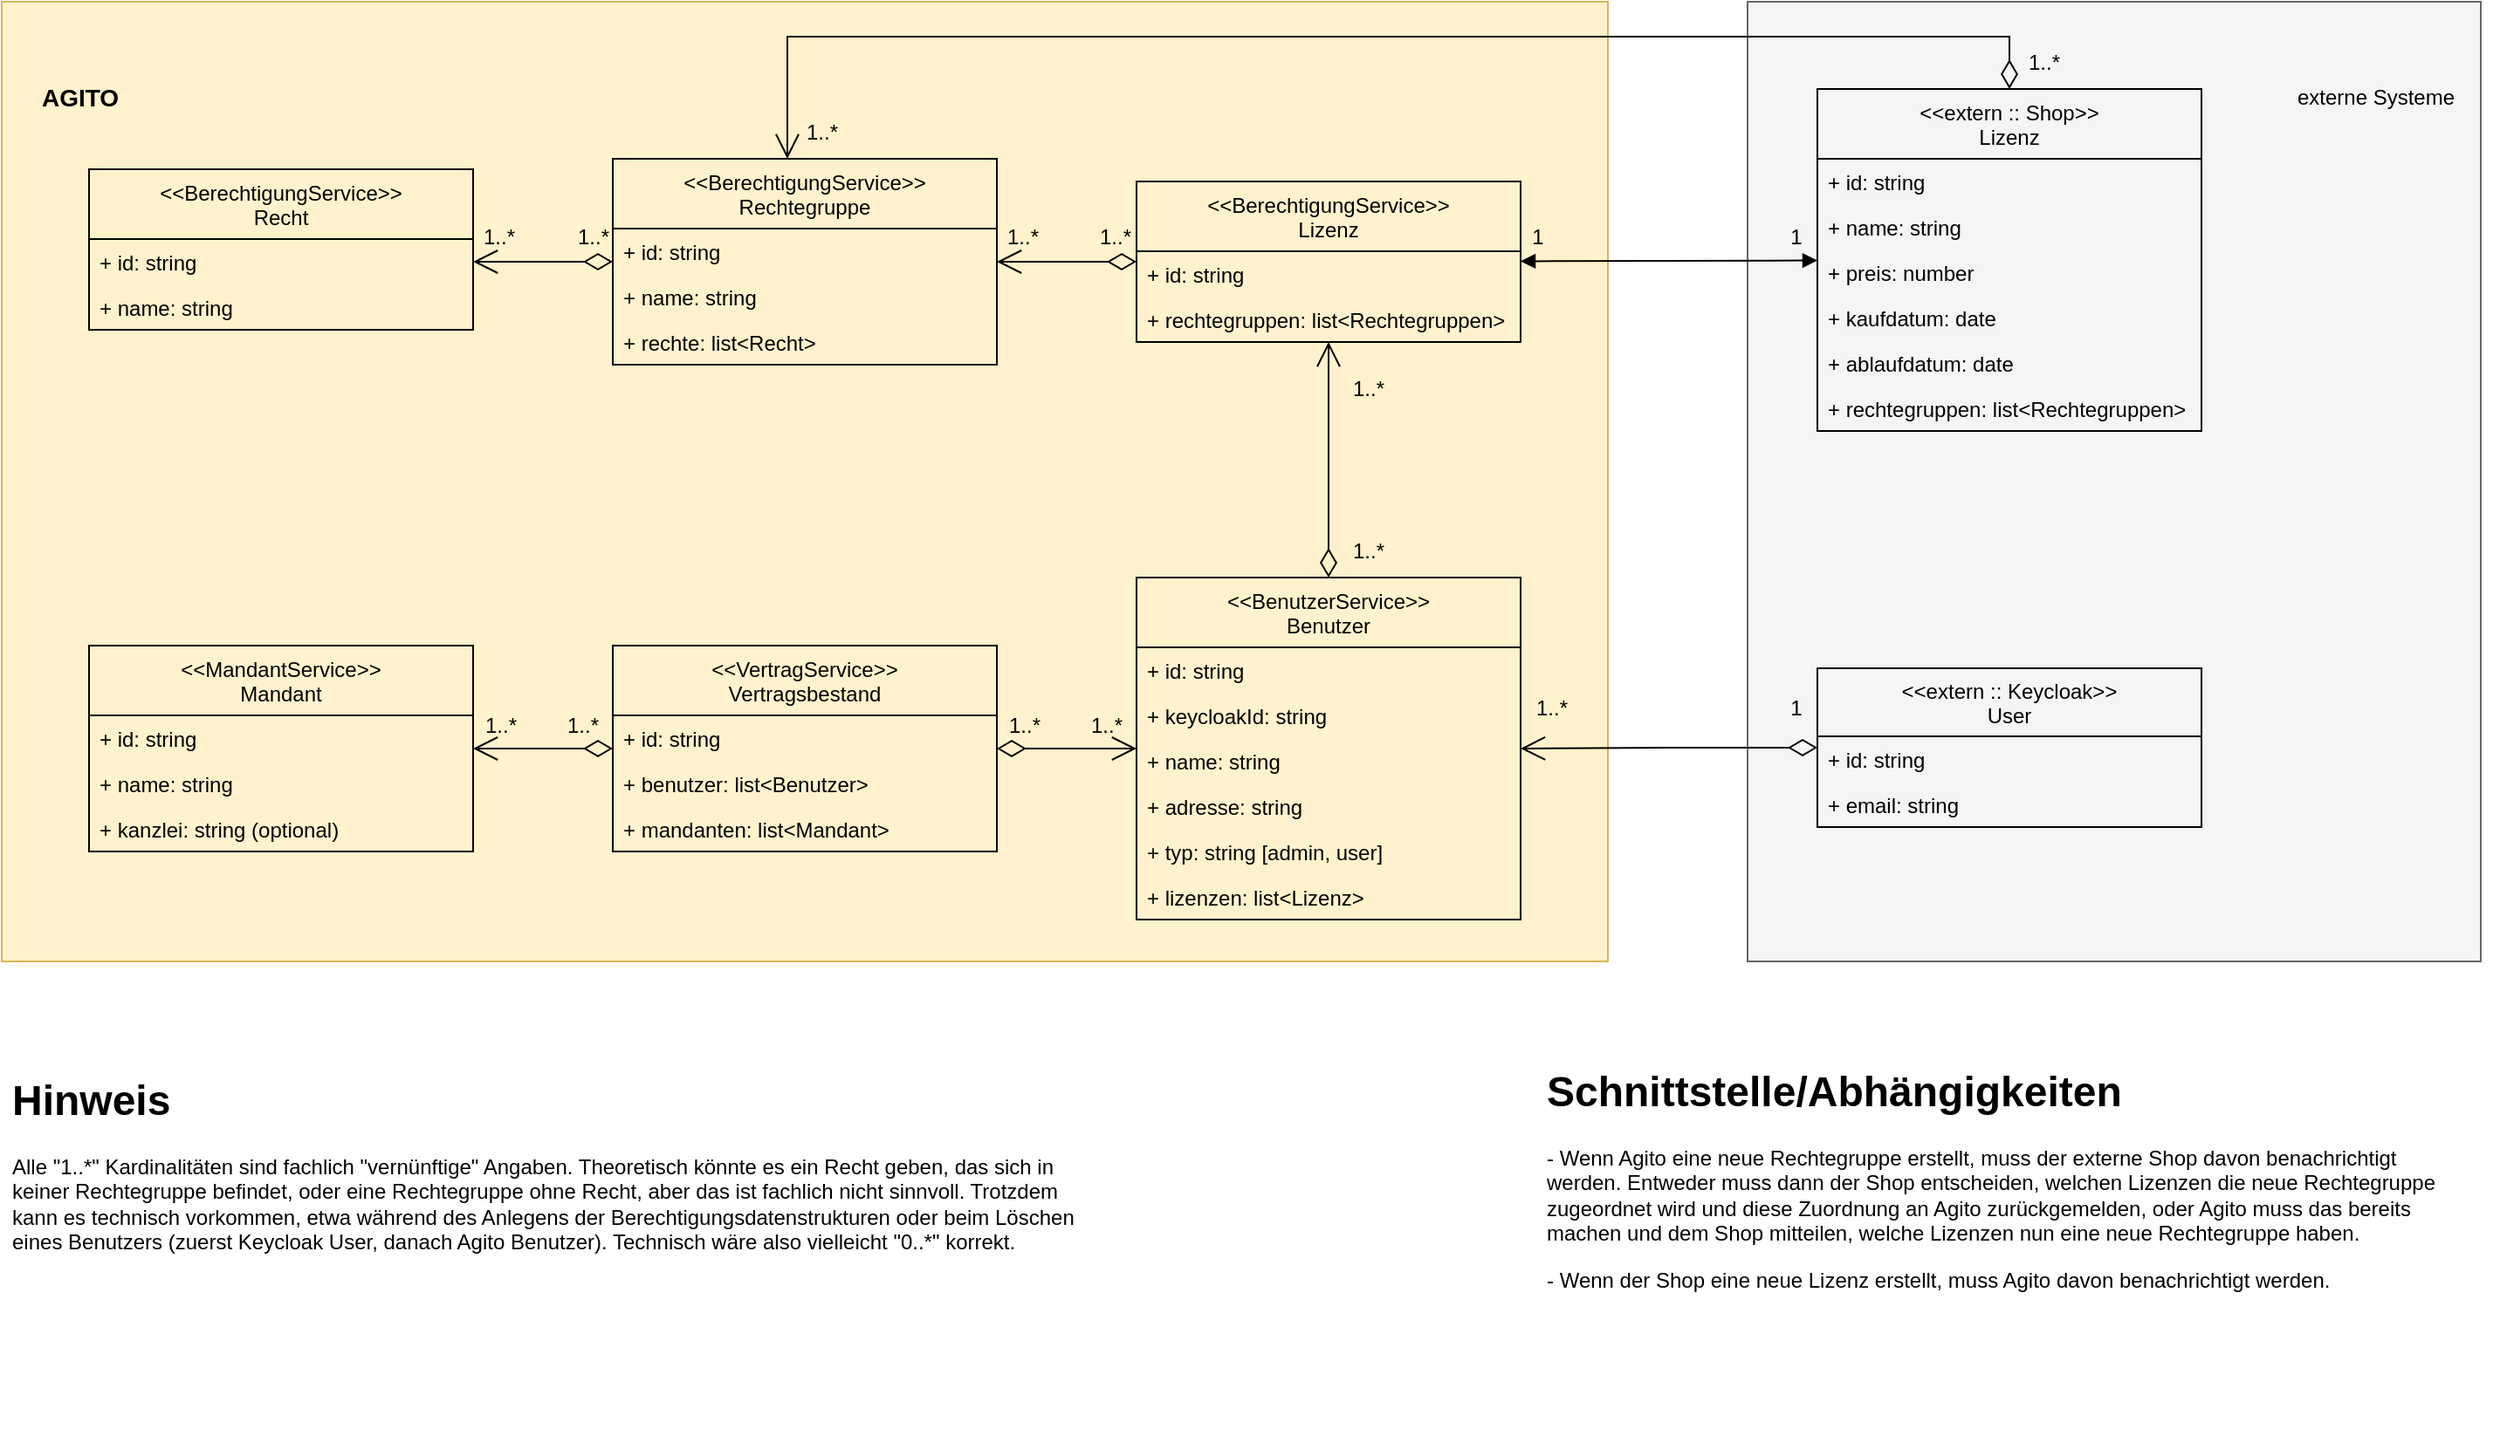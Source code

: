 <mxfile version="15.8.3" type="github" pages="2">
  <diagram name="Version1" id="9f46799a-70d6-7492-0946-bef42562c5a5">
    <mxGraphModel dx="2062" dy="1973" grid="1" gridSize="10" guides="1" tooltips="1" connect="1" arrows="1" fold="1" page="1" pageScale="1" pageWidth="1100" pageHeight="850" background="none" math="0" shadow="0">
      <root>
        <mxCell id="0" />
        <mxCell id="1" parent="0" />
        <mxCell id="pXIoSA1tZu2II37M2JYH-78" value="" style="rounded=0;whiteSpace=wrap;html=1;fillColor=#fff2cc;strokeColor=#d6b656;" vertex="1" parent="1">
          <mxGeometry x="40" y="-790" width="920" height="550" as="geometry" />
        </mxCell>
        <mxCell id="pXIoSA1tZu2II37M2JYH-76" value="" style="rounded=0;whiteSpace=wrap;html=1;fillColor=#f5f5f5;fontColor=#333333;strokeColor=#666666;" vertex="1" parent="1">
          <mxGeometry x="1040" y="-790" width="420" height="550" as="geometry" />
        </mxCell>
        <mxCell id="pXIoSA1tZu2II37M2JYH-1" value="&lt;&lt;extern :: Keycloak&gt;&gt;&#xa;User" style="swimlane;fontStyle=0;childLayout=stackLayout;horizontal=1;startSize=39;fillColor=none;horizontalStack=0;resizeParent=1;resizeParentMax=0;resizeLast=0;collapsible=1;marginBottom=0;" vertex="1" parent="1">
          <mxGeometry x="1080" y="-408" width="220" height="91" as="geometry" />
        </mxCell>
        <mxCell id="pXIoSA1tZu2II37M2JYH-2" value="+ id: string" style="text;strokeColor=none;fillColor=none;align=left;verticalAlign=top;spacingLeft=4;spacingRight=4;overflow=hidden;rotatable=0;points=[[0,0.5],[1,0.5]];portConstraint=eastwest;" vertex="1" parent="pXIoSA1tZu2II37M2JYH-1">
          <mxGeometry y="39" width="220" height="26" as="geometry" />
        </mxCell>
        <mxCell id="pXIoSA1tZu2II37M2JYH-3" value="+ email: string" style="text;strokeColor=none;fillColor=none;align=left;verticalAlign=top;spacingLeft=4;spacingRight=4;overflow=hidden;rotatable=0;points=[[0,0.5],[1,0.5]];portConstraint=eastwest;" vertex="1" parent="pXIoSA1tZu2II37M2JYH-1">
          <mxGeometry y="65" width="220" height="26" as="geometry" />
        </mxCell>
        <mxCell id="pXIoSA1tZu2II37M2JYH-5" value="&lt;&lt;BerechtigungService&gt;&gt;&#xa;Recht" style="swimlane;fontStyle=0;childLayout=stackLayout;horizontal=1;startSize=40;fillColor=none;horizontalStack=0;resizeParent=1;resizeParentMax=0;resizeLast=0;collapsible=1;marginBottom=0;" vertex="1" parent="1">
          <mxGeometry x="90" y="-694" width="220" height="92" as="geometry" />
        </mxCell>
        <mxCell id="pXIoSA1tZu2II37M2JYH-6" value="+ id: string" style="text;strokeColor=none;fillColor=none;align=left;verticalAlign=top;spacingLeft=4;spacingRight=4;overflow=hidden;rotatable=0;points=[[0,0.5],[1,0.5]];portConstraint=eastwest;" vertex="1" parent="pXIoSA1tZu2II37M2JYH-5">
          <mxGeometry y="40" width="220" height="26" as="geometry" />
        </mxCell>
        <mxCell id="pXIoSA1tZu2II37M2JYH-7" value="+ name: string" style="text;strokeColor=none;fillColor=none;align=left;verticalAlign=top;spacingLeft=4;spacingRight=4;overflow=hidden;rotatable=0;points=[[0,0.5],[1,0.5]];portConstraint=eastwest;" vertex="1" parent="pXIoSA1tZu2II37M2JYH-5">
          <mxGeometry y="66" width="220" height="26" as="geometry" />
        </mxCell>
        <mxCell id="pXIoSA1tZu2II37M2JYH-9" value="&lt;&lt;BerechtigungService&gt;&gt;&#xa;Rechtegruppe" style="swimlane;fontStyle=0;childLayout=stackLayout;horizontal=1;startSize=40;fillColor=none;horizontalStack=0;resizeParent=1;resizeParentMax=0;resizeLast=0;collapsible=1;marginBottom=0;" vertex="1" parent="1">
          <mxGeometry x="390" y="-700" width="220" height="118" as="geometry" />
        </mxCell>
        <mxCell id="pXIoSA1tZu2II37M2JYH-10" value="+ id: string" style="text;strokeColor=none;fillColor=none;align=left;verticalAlign=top;spacingLeft=4;spacingRight=4;overflow=hidden;rotatable=0;points=[[0,0.5],[1,0.5]];portConstraint=eastwest;" vertex="1" parent="pXIoSA1tZu2II37M2JYH-9">
          <mxGeometry y="40" width="220" height="26" as="geometry" />
        </mxCell>
        <mxCell id="pXIoSA1tZu2II37M2JYH-11" value="+ name: string" style="text;strokeColor=none;fillColor=none;align=left;verticalAlign=top;spacingLeft=4;spacingRight=4;overflow=hidden;rotatable=0;points=[[0,0.5],[1,0.5]];portConstraint=eastwest;" vertex="1" parent="pXIoSA1tZu2II37M2JYH-9">
          <mxGeometry y="66" width="220" height="26" as="geometry" />
        </mxCell>
        <mxCell id="pXIoSA1tZu2II37M2JYH-12" value="+ rechte: list&lt;Recht&gt;" style="text;strokeColor=none;fillColor=none;align=left;verticalAlign=top;spacingLeft=4;spacingRight=4;overflow=hidden;rotatable=0;points=[[0,0.5],[1,0.5]];portConstraint=eastwest;" vertex="1" parent="pXIoSA1tZu2II37M2JYH-9">
          <mxGeometry y="92" width="220" height="26" as="geometry" />
        </mxCell>
        <mxCell id="pXIoSA1tZu2II37M2JYH-16" value="&lt;&lt;BerechtigungService&gt;&gt;&#xa;Lizenz" style="swimlane;fontStyle=0;childLayout=stackLayout;horizontal=1;startSize=40;fillColor=none;horizontalStack=0;resizeParent=1;resizeParentMax=0;resizeLast=0;collapsible=1;marginBottom=0;" vertex="1" parent="1">
          <mxGeometry x="690" y="-687" width="220" height="92" as="geometry" />
        </mxCell>
        <mxCell id="pXIoSA1tZu2II37M2JYH-17" value="+ id: string" style="text;strokeColor=none;fillColor=none;align=left;verticalAlign=top;spacingLeft=4;spacingRight=4;overflow=hidden;rotatable=0;points=[[0,0.5],[1,0.5]];portConstraint=eastwest;" vertex="1" parent="pXIoSA1tZu2II37M2JYH-16">
          <mxGeometry y="40" width="220" height="26" as="geometry" />
        </mxCell>
        <mxCell id="pXIoSA1tZu2II37M2JYH-19" value="+ rechtegruppen: list&lt;Rechtegruppen&gt;" style="text;strokeColor=none;fillColor=none;align=left;verticalAlign=top;spacingLeft=4;spacingRight=4;overflow=hidden;rotatable=0;points=[[0,0.5],[1,0.5]];portConstraint=eastwest;" vertex="1" parent="pXIoSA1tZu2II37M2JYH-16">
          <mxGeometry y="66" width="220" height="26" as="geometry" />
        </mxCell>
        <mxCell id="pXIoSA1tZu2II37M2JYH-20" value="" style="group" vertex="1" connectable="0" parent="1">
          <mxGeometry x="295" y="-670" width="114" height="30" as="geometry" />
        </mxCell>
        <mxCell id="pXIoSA1tZu2II37M2JYH-13" value="" style="endArrow=open;html=1;endSize=12;startArrow=diamondThin;startSize=14;startFill=0;edgeStyle=orthogonalEdgeStyle;align=left;verticalAlign=bottom;rounded=0;entryX=1;entryY=0.5;entryDx=0;entryDy=0;" edge="1" parent="pXIoSA1tZu2II37M2JYH-20" source="pXIoSA1tZu2II37M2JYH-9" target="pXIoSA1tZu2II37M2JYH-6">
          <mxGeometry x="-0.5" y="-9" relative="1" as="geometry">
            <mxPoint x="-84" y="150" as="sourcePoint" />
            <mxPoint x="-64" y="100" as="targetPoint" />
            <mxPoint as="offset" />
          </mxGeometry>
        </mxCell>
        <mxCell id="pXIoSA1tZu2II37M2JYH-14" value="1..*" style="text;html=1;strokeColor=none;fillColor=none;align=center;verticalAlign=middle;whiteSpace=wrap;rounded=0;" vertex="1" parent="pXIoSA1tZu2II37M2JYH-20">
          <mxGeometry width="60" height="30" as="geometry" />
        </mxCell>
        <mxCell id="pXIoSA1tZu2II37M2JYH-15" value="1..*" style="text;html=1;strokeColor=none;fillColor=none;align=center;verticalAlign=middle;whiteSpace=wrap;rounded=0;" vertex="1" parent="pXIoSA1tZu2II37M2JYH-20">
          <mxGeometry x="54" width="60" height="30" as="geometry" />
        </mxCell>
        <mxCell id="pXIoSA1tZu2II37M2JYH-22" value="" style="endArrow=open;html=1;endSize=12;startArrow=diamondThin;startSize=14;startFill=0;edgeStyle=orthogonalEdgeStyle;align=left;verticalAlign=bottom;rounded=0;" edge="1" parent="1" source="pXIoSA1tZu2II37M2JYH-16" target="pXIoSA1tZu2II37M2JYH-9">
          <mxGeometry x="594" y="-670" as="geometry">
            <mxPoint x="510" y="-520" as="sourcePoint" />
            <mxPoint x="530" y="-570" as="targetPoint" />
            <mxPoint as="offset" />
          </mxGeometry>
        </mxCell>
        <mxCell id="pXIoSA1tZu2II37M2JYH-23" value="1..*" style="text;html=1;strokeColor=none;fillColor=none;align=center;verticalAlign=middle;whiteSpace=wrap;rounded=0;" vertex="1" parent="1">
          <mxGeometry x="595" y="-670" width="60" height="30" as="geometry" />
        </mxCell>
        <mxCell id="pXIoSA1tZu2II37M2JYH-24" value="1..*" style="text;html=1;strokeColor=none;fillColor=none;align=center;verticalAlign=middle;whiteSpace=wrap;rounded=0;" vertex="1" parent="1">
          <mxGeometry x="648" y="-670" width="60" height="30" as="geometry" />
        </mxCell>
        <mxCell id="pXIoSA1tZu2II37M2JYH-25" value="&lt;&lt;BenutzerService&gt;&gt;&#xa;Benutzer" style="swimlane;fontStyle=0;childLayout=stackLayout;horizontal=1;startSize=40;fillColor=none;horizontalStack=0;resizeParent=1;resizeParentMax=0;resizeLast=0;collapsible=1;marginBottom=0;" vertex="1" parent="1">
          <mxGeometry x="690" y="-460" width="220" height="196" as="geometry" />
        </mxCell>
        <mxCell id="pXIoSA1tZu2II37M2JYH-38" value="+ id: string" style="text;strokeColor=none;fillColor=none;align=left;verticalAlign=top;spacingLeft=4;spacingRight=4;overflow=hidden;rotatable=0;points=[[0,0.5],[1,0.5]];portConstraint=eastwest;" vertex="1" parent="pXIoSA1tZu2II37M2JYH-25">
          <mxGeometry y="40" width="220" height="26" as="geometry" />
        </mxCell>
        <mxCell id="pXIoSA1tZu2II37M2JYH-26" value="+ keycloakId: string" style="text;strokeColor=none;fillColor=none;align=left;verticalAlign=top;spacingLeft=4;spacingRight=4;overflow=hidden;rotatable=0;points=[[0,0.5],[1,0.5]];portConstraint=eastwest;" vertex="1" parent="pXIoSA1tZu2II37M2JYH-25">
          <mxGeometry y="66" width="220" height="26" as="geometry" />
        </mxCell>
        <mxCell id="pXIoSA1tZu2II37M2JYH-27" value="+ name: string" style="text;strokeColor=none;fillColor=none;align=left;verticalAlign=top;spacingLeft=4;spacingRight=4;overflow=hidden;rotatable=0;points=[[0,0.5],[1,0.5]];portConstraint=eastwest;" vertex="1" parent="pXIoSA1tZu2II37M2JYH-25">
          <mxGeometry y="92" width="220" height="26" as="geometry" />
        </mxCell>
        <mxCell id="pXIoSA1tZu2II37M2JYH-46" value="+ adresse: string" style="text;strokeColor=none;fillColor=none;align=left;verticalAlign=top;spacingLeft=4;spacingRight=4;overflow=hidden;rotatable=0;points=[[0,0.5],[1,0.5]];portConstraint=eastwest;" vertex="1" parent="pXIoSA1tZu2II37M2JYH-25">
          <mxGeometry y="118" width="220" height="26" as="geometry" />
        </mxCell>
        <mxCell id="pXIoSA1tZu2II37M2JYH-47" value="+ typ: string [admin, user]" style="text;strokeColor=none;fillColor=none;align=left;verticalAlign=top;spacingLeft=4;spacingRight=4;overflow=hidden;rotatable=0;points=[[0,0.5],[1,0.5]];portConstraint=eastwest;" vertex="1" parent="pXIoSA1tZu2II37M2JYH-25">
          <mxGeometry y="144" width="220" height="26" as="geometry" />
        </mxCell>
        <mxCell id="pXIoSA1tZu2II37M2JYH-48" value="+ lizenzen: list&lt;Lizenz&gt;" style="text;strokeColor=none;fillColor=none;align=left;verticalAlign=top;spacingLeft=4;spacingRight=4;overflow=hidden;rotatable=0;points=[[0,0.5],[1,0.5]];portConstraint=eastwest;" vertex="1" parent="pXIoSA1tZu2II37M2JYH-25">
          <mxGeometry y="170" width="220" height="26" as="geometry" />
        </mxCell>
        <mxCell id="pXIoSA1tZu2II37M2JYH-28" value="&lt;&lt;extern :: Shop&gt;&gt;&#xa;Lizenz" style="swimlane;fontStyle=0;childLayout=stackLayout;horizontal=1;startSize=40;fillColor=none;horizontalStack=0;resizeParent=1;resizeParentMax=0;resizeLast=0;collapsible=1;marginBottom=0;" vertex="1" parent="1">
          <mxGeometry x="1080" y="-740" width="220" height="196" as="geometry" />
        </mxCell>
        <mxCell id="pXIoSA1tZu2II37M2JYH-29" value="+ id: string" style="text;strokeColor=none;fillColor=none;align=left;verticalAlign=top;spacingLeft=4;spacingRight=4;overflow=hidden;rotatable=0;points=[[0,0.5],[1,0.5]];portConstraint=eastwest;" vertex="1" parent="pXIoSA1tZu2II37M2JYH-28">
          <mxGeometry y="40" width="220" height="26" as="geometry" />
        </mxCell>
        <mxCell id="pXIoSA1tZu2II37M2JYH-30" value="+ name: string" style="text;strokeColor=none;fillColor=none;align=left;verticalAlign=top;spacingLeft=4;spacingRight=4;overflow=hidden;rotatable=0;points=[[0,0.5],[1,0.5]];portConstraint=eastwest;" vertex="1" parent="pXIoSA1tZu2II37M2JYH-28">
          <mxGeometry y="66" width="220" height="26" as="geometry" />
        </mxCell>
        <mxCell id="pXIoSA1tZu2II37M2JYH-80" value="+ preis: number" style="text;strokeColor=none;fillColor=none;align=left;verticalAlign=top;spacingLeft=4;spacingRight=4;overflow=hidden;rotatable=0;points=[[0,0.5],[1,0.5]];portConstraint=eastwest;" vertex="1" parent="pXIoSA1tZu2II37M2JYH-28">
          <mxGeometry y="92" width="220" height="26" as="geometry" />
        </mxCell>
        <mxCell id="pXIoSA1tZu2II37M2JYH-81" value="+ kaufdatum: date" style="text;strokeColor=none;fillColor=none;align=left;verticalAlign=top;spacingLeft=4;spacingRight=4;overflow=hidden;rotatable=0;points=[[0,0.5],[1,0.5]];portConstraint=eastwest;" vertex="1" parent="pXIoSA1tZu2II37M2JYH-28">
          <mxGeometry y="118" width="220" height="26" as="geometry" />
        </mxCell>
        <mxCell id="pXIoSA1tZu2II37M2JYH-82" value="+ ablaufdatum: date" style="text;strokeColor=none;fillColor=none;align=left;verticalAlign=top;spacingLeft=4;spacingRight=4;overflow=hidden;rotatable=0;points=[[0,0.5],[1,0.5]];portConstraint=eastwest;" vertex="1" parent="pXIoSA1tZu2II37M2JYH-28">
          <mxGeometry y="144" width="220" height="26" as="geometry" />
        </mxCell>
        <mxCell id="pXIoSA1tZu2II37M2JYH-31" value="+ rechtegruppen: list&lt;Rechtegruppen&gt;" style="text;strokeColor=none;fillColor=none;align=left;verticalAlign=top;spacingLeft=4;spacingRight=4;overflow=hidden;rotatable=0;points=[[0,0.5],[1,0.5]];portConstraint=eastwest;" vertex="1" parent="pXIoSA1tZu2II37M2JYH-28">
          <mxGeometry y="170" width="220" height="26" as="geometry" />
        </mxCell>
        <mxCell id="pXIoSA1tZu2II37M2JYH-32" value="1" style="text;html=1;strokeColor=none;fillColor=none;align=center;verticalAlign=middle;whiteSpace=wrap;rounded=0;" vertex="1" parent="1">
          <mxGeometry x="1038" y="-670" width="60" height="30" as="geometry" />
        </mxCell>
        <mxCell id="pXIoSA1tZu2II37M2JYH-33" value="" style="endArrow=block;startArrow=block;endFill=1;startFill=1;html=1;rounded=0;" edge="1" parent="1" source="pXIoSA1tZu2II37M2JYH-16" target="pXIoSA1tZu2II37M2JYH-28">
          <mxGeometry width="160" relative="1" as="geometry">
            <mxPoint x="980" y="-550" as="sourcePoint" />
            <mxPoint x="1140" y="-550" as="targetPoint" />
          </mxGeometry>
        </mxCell>
        <mxCell id="pXIoSA1tZu2II37M2JYH-34" value="&lt;h1&gt;Schnittstelle/Abhängigkeiten&lt;/h1&gt;&lt;p&gt;- Wenn Agito eine neue Rechtegruppe erstellt, muss der externe Shop davon benachrichtigt werden. Entweder muss dann der Shop entscheiden, welchen Lizenzen die neue Rechtegruppe zugeordnet wird und diese Zuordnung an Agito zurückgemelden, oder Agito muss das bereits machen und dem Shop mitteilen, welche Lizenzen nun eine neue Rechtegruppe haben.&lt;/p&gt;&lt;p&gt;- Wenn der Shop eine neue Lizenz erstellt, muss Agito davon benachrichtigt werden.&lt;/p&gt;" style="text;html=1;strokeColor=none;fillColor=none;spacing=5;spacingTop=-20;whiteSpace=wrap;overflow=hidden;rounded=0;" vertex="1" parent="1">
          <mxGeometry x="920" y="-185" width="540" height="220" as="geometry" />
        </mxCell>
        <mxCell id="pXIoSA1tZu2II37M2JYH-39" value="1" style="text;html=1;strokeColor=none;fillColor=none;align=center;verticalAlign=middle;whiteSpace=wrap;rounded=0;" vertex="1" parent="1">
          <mxGeometry x="1038" y="-400" width="60" height="30" as="geometry" />
        </mxCell>
        <mxCell id="pXIoSA1tZu2II37M2JYH-40" value="" style="endArrow=open;html=1;endSize=12;startArrow=diamondThin;startSize=14;startFill=0;edgeStyle=orthogonalEdgeStyle;align=left;verticalAlign=bottom;rounded=0;" edge="1" parent="1" source="pXIoSA1tZu2II37M2JYH-1" target="pXIoSA1tZu2II37M2JYH-25">
          <mxGeometry x="654" y="-600" as="geometry">
            <mxPoint x="750" y="-571.0" as="sourcePoint" />
            <mxPoint x="670" y="-571.0" as="targetPoint" />
            <mxPoint as="offset" />
          </mxGeometry>
        </mxCell>
        <mxCell id="pXIoSA1tZu2II37M2JYH-41" value="1..*" style="text;html=1;strokeColor=none;fillColor=none;align=center;verticalAlign=middle;whiteSpace=wrap;rounded=0;" vertex="1" parent="1">
          <mxGeometry x="898" y="-400" width="60" height="30" as="geometry" />
        </mxCell>
        <mxCell id="pXIoSA1tZu2II37M2JYH-49" value="" style="endArrow=open;html=1;endSize=12;startArrow=diamondThin;startSize=14;startFill=0;edgeStyle=orthogonalEdgeStyle;align=left;verticalAlign=bottom;rounded=0;" edge="1" parent="1" source="pXIoSA1tZu2II37M2JYH-25" target="pXIoSA1tZu2II37M2JYH-16">
          <mxGeometry x="674" y="-590" as="geometry">
            <mxPoint x="1100" y="-410" as="sourcePoint" />
            <mxPoint x="920" y="-357" as="targetPoint" />
            <mxPoint as="offset" />
          </mxGeometry>
        </mxCell>
        <mxCell id="pXIoSA1tZu2II37M2JYH-50" value="1..*" style="text;html=1;strokeColor=none;fillColor=none;align=center;verticalAlign=middle;whiteSpace=wrap;rounded=0;" vertex="1" parent="1">
          <mxGeometry x="793" y="-490" width="60" height="30" as="geometry" />
        </mxCell>
        <mxCell id="pXIoSA1tZu2II37M2JYH-51" value="1..*" style="text;html=1;strokeColor=none;fillColor=none;align=center;verticalAlign=middle;whiteSpace=wrap;rounded=0;" vertex="1" parent="1">
          <mxGeometry x="793" y="-583" width="60" height="30" as="geometry" />
        </mxCell>
        <mxCell id="pXIoSA1tZu2II37M2JYH-53" value="&lt;h1&gt;Hinweis&lt;/h1&gt;&lt;p&gt;Alle &quot;1..*&quot; Kardinalitäten sind fachlich &quot;vernünftige&quot; Angaben. Theoretisch könnte es ein Recht geben, das sich in keiner Rechtegruppe befindet, oder eine Rechtegruppe ohne Recht, aber das ist fachlich nicht sinnvoll. Trotzdem kann es technisch vorkommen, etwa während des Anlegens der Berechtigungsdatenstrukturen oder beim Löschen eines Benutzers (zuerst Keycloak User, danach Agito Benutzer). Technisch wäre also vielleicht &quot;0..*&quot; korrekt.&lt;/p&gt;" style="text;html=1;strokeColor=none;fillColor=none;spacing=5;spacingTop=-20;whiteSpace=wrap;overflow=hidden;rounded=0;" vertex="1" parent="1">
          <mxGeometry x="41" y="-180" width="622" height="210" as="geometry" />
        </mxCell>
        <mxCell id="pXIoSA1tZu2II37M2JYH-54" value="1" style="text;html=1;strokeColor=none;fillColor=none;align=center;verticalAlign=middle;whiteSpace=wrap;rounded=0;" vertex="1" parent="1">
          <mxGeometry x="890" y="-670" width="60" height="30" as="geometry" />
        </mxCell>
        <mxCell id="pXIoSA1tZu2II37M2JYH-56" value="" style="endArrow=open;html=1;endSize=12;startArrow=diamondThin;startSize=14;startFill=0;edgeStyle=orthogonalEdgeStyle;align=left;verticalAlign=bottom;rounded=0;exitX=0.5;exitY=0;exitDx=0;exitDy=0;" edge="1" parent="1" source="pXIoSA1tZu2II37M2JYH-28" target="pXIoSA1tZu2II37M2JYH-9">
          <mxGeometry x="1434" y="-680" as="geometry">
            <mxPoint x="1530" y="-651.0" as="sourcePoint" />
            <mxPoint x="510" y="-780" as="targetPoint" />
            <mxPoint as="offset" />
            <Array as="points">
              <mxPoint x="1190" y="-770" />
              <mxPoint x="490" y="-770" />
            </Array>
          </mxGeometry>
        </mxCell>
        <mxCell id="pXIoSA1tZu2II37M2JYH-57" value="1..*" style="text;html=1;strokeColor=none;fillColor=none;align=center;verticalAlign=middle;whiteSpace=wrap;rounded=0;" vertex="1" parent="1">
          <mxGeometry x="1180" y="-770" width="60" height="30" as="geometry" />
        </mxCell>
        <mxCell id="pXIoSA1tZu2II37M2JYH-58" value="1..*" style="text;html=1;strokeColor=none;fillColor=none;align=center;verticalAlign=middle;whiteSpace=wrap;rounded=0;" vertex="1" parent="1">
          <mxGeometry x="480" y="-730" width="60" height="30" as="geometry" />
        </mxCell>
        <mxCell id="pXIoSA1tZu2II37M2JYH-59" value="&lt;&lt;MandantService&gt;&gt;&#xa;Mandant" style="swimlane;fontStyle=0;childLayout=stackLayout;horizontal=1;startSize=40;fillColor=none;horizontalStack=0;resizeParent=1;resizeParentMax=0;resizeLast=0;collapsible=1;marginBottom=0;" vertex="1" parent="1">
          <mxGeometry x="90" y="-421" width="220" height="118" as="geometry" />
        </mxCell>
        <mxCell id="pXIoSA1tZu2II37M2JYH-60" value="+ id: string" style="text;strokeColor=none;fillColor=none;align=left;verticalAlign=top;spacingLeft=4;spacingRight=4;overflow=hidden;rotatable=0;points=[[0,0.5],[1,0.5]];portConstraint=eastwest;" vertex="1" parent="pXIoSA1tZu2II37M2JYH-59">
          <mxGeometry y="40" width="220" height="26" as="geometry" />
        </mxCell>
        <mxCell id="pXIoSA1tZu2II37M2JYH-62" value="+ name: string" style="text;strokeColor=none;fillColor=none;align=left;verticalAlign=top;spacingLeft=4;spacingRight=4;overflow=hidden;rotatable=0;points=[[0,0.5],[1,0.5]];portConstraint=eastwest;" vertex="1" parent="pXIoSA1tZu2II37M2JYH-59">
          <mxGeometry y="66" width="220" height="26" as="geometry" />
        </mxCell>
        <mxCell id="pXIoSA1tZu2II37M2JYH-63" value="+ kanzlei: string (optional)" style="text;strokeColor=none;fillColor=none;align=left;verticalAlign=top;spacingLeft=4;spacingRight=4;overflow=hidden;rotatable=0;points=[[0,0.5],[1,0.5]];portConstraint=eastwest;" vertex="1" parent="pXIoSA1tZu2II37M2JYH-59">
          <mxGeometry y="92" width="220" height="26" as="geometry" />
        </mxCell>
        <mxCell id="pXIoSA1tZu2II37M2JYH-66" value="&lt;&lt;VertragService&gt;&gt;&#xa;Vertragsbestand" style="swimlane;fontStyle=0;childLayout=stackLayout;horizontal=1;startSize=40;fillColor=none;horizontalStack=0;resizeParent=1;resizeParentMax=0;resizeLast=0;collapsible=1;marginBottom=0;" vertex="1" parent="1">
          <mxGeometry x="390" y="-421" width="220" height="118" as="geometry" />
        </mxCell>
        <mxCell id="pXIoSA1tZu2II37M2JYH-67" value="+ id: string" style="text;strokeColor=none;fillColor=none;align=left;verticalAlign=top;spacingLeft=4;spacingRight=4;overflow=hidden;rotatable=0;points=[[0,0.5],[1,0.5]];portConstraint=eastwest;" vertex="1" parent="pXIoSA1tZu2II37M2JYH-66">
          <mxGeometry y="40" width="220" height="26" as="geometry" />
        </mxCell>
        <mxCell id="pXIoSA1tZu2II37M2JYH-68" value="+ benutzer: list&lt;Benutzer&gt;" style="text;strokeColor=none;fillColor=none;align=left;verticalAlign=top;spacingLeft=4;spacingRight=4;overflow=hidden;rotatable=0;points=[[0,0.5],[1,0.5]];portConstraint=eastwest;" vertex="1" parent="pXIoSA1tZu2II37M2JYH-66">
          <mxGeometry y="66" width="220" height="26" as="geometry" />
        </mxCell>
        <mxCell id="pXIoSA1tZu2II37M2JYH-69" value="+ mandanten: list&lt;Mandant&gt;" style="text;strokeColor=none;fillColor=none;align=left;verticalAlign=top;spacingLeft=4;spacingRight=4;overflow=hidden;rotatable=0;points=[[0,0.5],[1,0.5]];portConstraint=eastwest;" vertex="1" parent="pXIoSA1tZu2II37M2JYH-66">
          <mxGeometry y="92" width="220" height="26" as="geometry" />
        </mxCell>
        <mxCell id="pXIoSA1tZu2II37M2JYH-70" value="" style="endArrow=open;html=1;endSize=12;startArrow=diamondThin;startSize=14;startFill=0;edgeStyle=orthogonalEdgeStyle;align=left;verticalAlign=bottom;rounded=0;" edge="1" parent="1" source="pXIoSA1tZu2II37M2JYH-66" target="pXIoSA1tZu2II37M2JYH-59">
          <mxGeometry x="684" y="-541" as="geometry">
            <mxPoint x="810" y="-411" as="sourcePoint" />
            <mxPoint x="810" y="-533" as="targetPoint" />
            <mxPoint as="offset" />
          </mxGeometry>
        </mxCell>
        <mxCell id="pXIoSA1tZu2II37M2JYH-71" value="" style="endArrow=open;html=1;endSize=12;startArrow=diamondThin;startSize=14;startFill=0;edgeStyle=orthogonalEdgeStyle;align=left;verticalAlign=bottom;rounded=0;" edge="1" parent="1" source="pXIoSA1tZu2II37M2JYH-66" target="pXIoSA1tZu2II37M2JYH-25">
          <mxGeometry x="694" y="-570" as="geometry">
            <mxPoint x="400" y="-391" as="sourcePoint" />
            <mxPoint x="320" y="-391" as="targetPoint" />
            <mxPoint as="offset" />
          </mxGeometry>
        </mxCell>
        <mxCell id="pXIoSA1tZu2II37M2JYH-72" value="1..*" style="text;html=1;strokeColor=none;fillColor=none;align=center;verticalAlign=middle;whiteSpace=wrap;rounded=0;" vertex="1" parent="1">
          <mxGeometry x="643" y="-390" width="60" height="30" as="geometry" />
        </mxCell>
        <mxCell id="pXIoSA1tZu2II37M2JYH-73" value="1..*" style="text;html=1;strokeColor=none;fillColor=none;align=center;verticalAlign=middle;whiteSpace=wrap;rounded=0;" vertex="1" parent="1">
          <mxGeometry x="596" y="-390" width="60" height="30" as="geometry" />
        </mxCell>
        <mxCell id="pXIoSA1tZu2II37M2JYH-74" value="1..*" style="text;html=1;strokeColor=none;fillColor=none;align=center;verticalAlign=middle;whiteSpace=wrap;rounded=0;" vertex="1" parent="1">
          <mxGeometry x="343" y="-390" width="60" height="30" as="geometry" />
        </mxCell>
        <mxCell id="pXIoSA1tZu2II37M2JYH-75" value="1..*" style="text;html=1;strokeColor=none;fillColor=none;align=center;verticalAlign=middle;whiteSpace=wrap;rounded=0;" vertex="1" parent="1">
          <mxGeometry x="296" y="-390" width="60" height="30" as="geometry" />
        </mxCell>
        <mxCell id="pXIoSA1tZu2II37M2JYH-77" value="externe Systeme" style="text;html=1;strokeColor=none;fillColor=none;align=center;verticalAlign=middle;whiteSpace=wrap;rounded=0;" vertex="1" parent="1">
          <mxGeometry x="1330" y="-750" width="140" height="30" as="geometry" />
        </mxCell>
        <mxCell id="pXIoSA1tZu2II37M2JYH-79" value="AGITO" style="text;html=1;strokeColor=none;fillColor=none;align=center;verticalAlign=middle;whiteSpace=wrap;rounded=0;fontStyle=1;fontSize=14;" vertex="1" parent="1">
          <mxGeometry x="40" y="-750" width="90" height="30" as="geometry" />
        </mxCell>
      </root>
    </mxGraphModel>
  </diagram>
  <diagram id="s5ucbCM0WumDzWg8mG-r" name="Version2">
    <mxGraphModel dx="2426" dy="2148" grid="1" gridSize="10" guides="1" tooltips="1" connect="1" arrows="1" fold="1" page="1" pageScale="1" pageWidth="1169" pageHeight="827" math="0" shadow="0">
      <root>
        <mxCell id="DvnFE4z8PEOjaEQSsWaG-0" />
        <mxCell id="DvnFE4z8PEOjaEQSsWaG-1" parent="DvnFE4z8PEOjaEQSsWaG-0" />
        <mxCell id="DvnFE4z8PEOjaEQSsWaG-2" value="" style="rounded=0;whiteSpace=wrap;html=1;fillColor=#fff2cc;strokeColor=#d6b656;" vertex="1" parent="DvnFE4z8PEOjaEQSsWaG-1">
          <mxGeometry x="40" y="-800" width="920" height="660" as="geometry" />
        </mxCell>
        <mxCell id="DvnFE4z8PEOjaEQSsWaG-3" value="" style="rounded=0;whiteSpace=wrap;html=1;fillColor=#f5f5f5;fontColor=#333333;strokeColor=#666666;" vertex="1" parent="DvnFE4z8PEOjaEQSsWaG-1">
          <mxGeometry x="1040" y="-800" width="420" height="660" as="geometry" />
        </mxCell>
        <mxCell id="DvnFE4z8PEOjaEQSsWaG-4" value="&lt;&lt;extern :: Keycloak&gt;&gt;&#xa;User" style="swimlane;fontStyle=0;childLayout=stackLayout;horizontal=1;startSize=39;fillColor=none;horizontalStack=0;resizeParent=1;resizeParentMax=0;resizeLast=0;collapsible=1;marginBottom=0;" vertex="1" parent="DvnFE4z8PEOjaEQSsWaG-1">
          <mxGeometry x="1080" y="-320" width="220" height="91" as="geometry" />
        </mxCell>
        <mxCell id="DvnFE4z8PEOjaEQSsWaG-5" value="+ id: string" style="text;strokeColor=none;fillColor=none;align=left;verticalAlign=top;spacingLeft=4;spacingRight=4;overflow=hidden;rotatable=0;points=[[0,0.5],[1,0.5]];portConstraint=eastwest;" vertex="1" parent="DvnFE4z8PEOjaEQSsWaG-4">
          <mxGeometry y="39" width="220" height="26" as="geometry" />
        </mxCell>
        <mxCell id="DvnFE4z8PEOjaEQSsWaG-6" value="+ email: string" style="text;strokeColor=none;fillColor=none;align=left;verticalAlign=top;spacingLeft=4;spacingRight=4;overflow=hidden;rotatable=0;points=[[0,0.5],[1,0.5]];portConstraint=eastwest;" vertex="1" parent="DvnFE4z8PEOjaEQSsWaG-4">
          <mxGeometry y="65" width="220" height="26" as="geometry" />
        </mxCell>
        <mxCell id="DvnFE4z8PEOjaEQSsWaG-7" value="&lt;&lt;BerechtigungService&gt;&gt;&#xa;Recht" style="swimlane;fontStyle=0;childLayout=stackLayout;horizontal=1;startSize=40;fillColor=none;horizontalStack=0;resizeParent=1;resizeParentMax=0;resizeLast=0;collapsible=1;marginBottom=0;" vertex="1" parent="DvnFE4z8PEOjaEQSsWaG-1">
          <mxGeometry x="90" y="-704" width="220" height="92" as="geometry" />
        </mxCell>
        <mxCell id="DvnFE4z8PEOjaEQSsWaG-8" value="+ id: string" style="text;strokeColor=none;fillColor=none;align=left;verticalAlign=top;spacingLeft=4;spacingRight=4;overflow=hidden;rotatable=0;points=[[0,0.5],[1,0.5]];portConstraint=eastwest;" vertex="1" parent="DvnFE4z8PEOjaEQSsWaG-7">
          <mxGeometry y="40" width="220" height="26" as="geometry" />
        </mxCell>
        <mxCell id="DvnFE4z8PEOjaEQSsWaG-9" value="+ name: string" style="text;strokeColor=none;fillColor=none;align=left;verticalAlign=top;spacingLeft=4;spacingRight=4;overflow=hidden;rotatable=0;points=[[0,0.5],[1,0.5]];portConstraint=eastwest;" vertex="1" parent="DvnFE4z8PEOjaEQSsWaG-7">
          <mxGeometry y="66" width="220" height="26" as="geometry" />
        </mxCell>
        <mxCell id="DvnFE4z8PEOjaEQSsWaG-10" value="&lt;&lt;BerechtigungService&gt;&gt;&#xa;Rechtegruppe" style="swimlane;fontStyle=0;childLayout=stackLayout;horizontal=1;startSize=40;fillColor=none;horizontalStack=0;resizeParent=1;resizeParentMax=0;resizeLast=0;collapsible=1;marginBottom=0;" vertex="1" parent="DvnFE4z8PEOjaEQSsWaG-1">
          <mxGeometry x="390" y="-710" width="220" height="118" as="geometry" />
        </mxCell>
        <mxCell id="DvnFE4z8PEOjaEQSsWaG-11" value="+ id: string" style="text;strokeColor=none;fillColor=none;align=left;verticalAlign=top;spacingLeft=4;spacingRight=4;overflow=hidden;rotatable=0;points=[[0,0.5],[1,0.5]];portConstraint=eastwest;" vertex="1" parent="DvnFE4z8PEOjaEQSsWaG-10">
          <mxGeometry y="40" width="220" height="26" as="geometry" />
        </mxCell>
        <mxCell id="DvnFE4z8PEOjaEQSsWaG-12" value="+ name: string" style="text;strokeColor=none;fillColor=none;align=left;verticalAlign=top;spacingLeft=4;spacingRight=4;overflow=hidden;rotatable=0;points=[[0,0.5],[1,0.5]];portConstraint=eastwest;" vertex="1" parent="DvnFE4z8PEOjaEQSsWaG-10">
          <mxGeometry y="66" width="220" height="26" as="geometry" />
        </mxCell>
        <mxCell id="DvnFE4z8PEOjaEQSsWaG-13" value="+ rechte: list&lt;Recht&gt;" style="text;strokeColor=none;fillColor=none;align=left;verticalAlign=top;spacingLeft=4;spacingRight=4;overflow=hidden;rotatable=0;points=[[0,0.5],[1,0.5]];portConstraint=eastwest;" vertex="1" parent="DvnFE4z8PEOjaEQSsWaG-10">
          <mxGeometry y="92" width="220" height="26" as="geometry" />
        </mxCell>
        <mxCell id="DvnFE4z8PEOjaEQSsWaG-14" value="&lt;&lt;BerechtigungService&gt;&gt;&#xa;Lizenz" style="swimlane;fontStyle=0;childLayout=stackLayout;horizontal=1;startSize=40;fillColor=none;horizontalStack=0;resizeParent=1;resizeParentMax=0;resizeLast=0;collapsible=1;marginBottom=0;" vertex="1" parent="DvnFE4z8PEOjaEQSsWaG-1">
          <mxGeometry x="690" y="-697" width="220" height="92" as="geometry" />
        </mxCell>
        <mxCell id="DvnFE4z8PEOjaEQSsWaG-15" value="+ id: string" style="text;strokeColor=none;fillColor=none;align=left;verticalAlign=top;spacingLeft=4;spacingRight=4;overflow=hidden;rotatable=0;points=[[0,0.5],[1,0.5]];portConstraint=eastwest;" vertex="1" parent="DvnFE4z8PEOjaEQSsWaG-14">
          <mxGeometry y="40" width="220" height="26" as="geometry" />
        </mxCell>
        <mxCell id="DvnFE4z8PEOjaEQSsWaG-16" value="+ rechtegruppen: list&lt;Rechtegruppen&gt;" style="text;strokeColor=none;fillColor=none;align=left;verticalAlign=top;spacingLeft=4;spacingRight=4;overflow=hidden;rotatable=0;points=[[0,0.5],[1,0.5]];portConstraint=eastwest;" vertex="1" parent="DvnFE4z8PEOjaEQSsWaG-14">
          <mxGeometry y="66" width="220" height="26" as="geometry" />
        </mxCell>
        <mxCell id="DvnFE4z8PEOjaEQSsWaG-17" value="" style="group" vertex="1" connectable="0" parent="DvnFE4z8PEOjaEQSsWaG-1">
          <mxGeometry x="295" y="-680" width="114" height="30" as="geometry" />
        </mxCell>
        <mxCell id="DvnFE4z8PEOjaEQSsWaG-18" value="" style="endArrow=open;html=1;endSize=12;startArrow=diamondThin;startSize=14;startFill=0;edgeStyle=orthogonalEdgeStyle;align=left;verticalAlign=bottom;rounded=0;entryX=1;entryY=0.5;entryDx=0;entryDy=0;" edge="1" parent="DvnFE4z8PEOjaEQSsWaG-17" source="DvnFE4z8PEOjaEQSsWaG-10" target="DvnFE4z8PEOjaEQSsWaG-8">
          <mxGeometry x="-0.5" y="-9" relative="1" as="geometry">
            <mxPoint x="-84" y="150" as="sourcePoint" />
            <mxPoint x="-64" y="100" as="targetPoint" />
            <mxPoint as="offset" />
          </mxGeometry>
        </mxCell>
        <mxCell id="DvnFE4z8PEOjaEQSsWaG-19" value="1..*" style="text;html=1;strokeColor=none;fillColor=none;align=center;verticalAlign=middle;whiteSpace=wrap;rounded=0;" vertex="1" parent="DvnFE4z8PEOjaEQSsWaG-17">
          <mxGeometry width="60" height="30" as="geometry" />
        </mxCell>
        <mxCell id="DvnFE4z8PEOjaEQSsWaG-20" value="1..*" style="text;html=1;strokeColor=none;fillColor=none;align=center;verticalAlign=middle;whiteSpace=wrap;rounded=0;" vertex="1" parent="DvnFE4z8PEOjaEQSsWaG-17">
          <mxGeometry x="54" width="60" height="30" as="geometry" />
        </mxCell>
        <mxCell id="DvnFE4z8PEOjaEQSsWaG-21" value="" style="endArrow=open;html=1;endSize=12;startArrow=diamondThin;startSize=14;startFill=0;edgeStyle=orthogonalEdgeStyle;align=left;verticalAlign=bottom;rounded=0;" edge="1" parent="DvnFE4z8PEOjaEQSsWaG-1" source="DvnFE4z8PEOjaEQSsWaG-14" target="DvnFE4z8PEOjaEQSsWaG-10">
          <mxGeometry x="594" y="-680" as="geometry">
            <mxPoint x="510" y="-530" as="sourcePoint" />
            <mxPoint x="530" y="-580" as="targetPoint" />
            <mxPoint as="offset" />
          </mxGeometry>
        </mxCell>
        <mxCell id="DvnFE4z8PEOjaEQSsWaG-22" value="1..*" style="text;html=1;strokeColor=none;fillColor=none;align=center;verticalAlign=middle;whiteSpace=wrap;rounded=0;" vertex="1" parent="DvnFE4z8PEOjaEQSsWaG-1">
          <mxGeometry x="595" y="-680" width="60" height="30" as="geometry" />
        </mxCell>
        <mxCell id="DvnFE4z8PEOjaEQSsWaG-23" value="1..*" style="text;html=1;strokeColor=none;fillColor=none;align=center;verticalAlign=middle;whiteSpace=wrap;rounded=0;" vertex="1" parent="DvnFE4z8PEOjaEQSsWaG-1">
          <mxGeometry x="648" y="-680" width="60" height="30" as="geometry" />
        </mxCell>
        <mxCell id="DvnFE4z8PEOjaEQSsWaG-24" value="&lt;&lt;BenutzerService&gt;&gt;&#xa;Benutzer" style="swimlane;fontStyle=0;childLayout=stackLayout;horizontal=1;startSize=40;fillColor=none;horizontalStack=0;resizeParent=1;resizeParentMax=0;resizeLast=0;collapsible=1;marginBottom=0;" vertex="1" parent="DvnFE4z8PEOjaEQSsWaG-1">
          <mxGeometry x="690" y="-380" width="220" height="210" as="geometry" />
        </mxCell>
        <mxCell id="DvnFE4z8PEOjaEQSsWaG-25" value="+ id: string" style="text;strokeColor=none;fillColor=none;align=left;verticalAlign=top;spacingLeft=4;spacingRight=4;overflow=hidden;rotatable=0;points=[[0,0.5],[1,0.5]];portConstraint=eastwest;" vertex="1" parent="DvnFE4z8PEOjaEQSsWaG-24">
          <mxGeometry y="40" width="220" height="26" as="geometry" />
        </mxCell>
        <mxCell id="DvnFE4z8PEOjaEQSsWaG-26" value="+ keycloakId: string" style="text;strokeColor=none;fillColor=none;align=left;verticalAlign=top;spacingLeft=4;spacingRight=4;overflow=hidden;rotatable=0;points=[[0,0.5],[1,0.5]];portConstraint=eastwest;" vertex="1" parent="DvnFE4z8PEOjaEQSsWaG-24">
          <mxGeometry y="66" width="220" height="26" as="geometry" />
        </mxCell>
        <mxCell id="DvnFE4z8PEOjaEQSsWaG-27" value="+ name: string" style="text;strokeColor=none;fillColor=none;align=left;verticalAlign=top;spacingLeft=4;spacingRight=4;overflow=hidden;rotatable=0;points=[[0,0.5],[1,0.5]];portConstraint=eastwest;" vertex="1" parent="DvnFE4z8PEOjaEQSsWaG-24">
          <mxGeometry y="92" width="220" height="26" as="geometry" />
        </mxCell>
        <mxCell id="DvnFE4z8PEOjaEQSsWaG-28" value="+ adresse: string" style="text;strokeColor=none;fillColor=none;align=left;verticalAlign=top;spacingLeft=4;spacingRight=4;overflow=hidden;rotatable=0;points=[[0,0.5],[1,0.5]];portConstraint=eastwest;" vertex="1" parent="DvnFE4z8PEOjaEQSsWaG-24">
          <mxGeometry y="118" width="220" height="26" as="geometry" />
        </mxCell>
        <mxCell id="DvnFE4z8PEOjaEQSsWaG-29" value="+ typ: string [admin, user]" style="text;strokeColor=none;fillColor=none;align=left;verticalAlign=top;spacingLeft=4;spacingRight=4;overflow=hidden;rotatable=0;points=[[0,0.5],[1,0.5]];portConstraint=eastwest;" vertex="1" parent="DvnFE4z8PEOjaEQSsWaG-24">
          <mxGeometry y="144" width="220" height="26" as="geometry" />
        </mxCell>
        <mxCell id="DvnFE4z8PEOjaEQSsWaG-30" value="+ vertragsbestandslizenzen:&#xa;          list&lt;Vertragsbestandslizenz&gt;" style="text;strokeColor=none;fillColor=none;align=left;verticalAlign=top;spacingLeft=4;spacingRight=4;overflow=hidden;rotatable=0;points=[[0,0.5],[1,0.5]];portConstraint=eastwest;" vertex="1" parent="DvnFE4z8PEOjaEQSsWaG-24">
          <mxGeometry y="170" width="220" height="40" as="geometry" />
        </mxCell>
        <mxCell id="DvnFE4z8PEOjaEQSsWaG-31" value="&lt;&lt;extern :: Shop&gt;&gt;&#xa;Lizenz" style="swimlane;fontStyle=0;childLayout=stackLayout;horizontal=1;startSize=40;fillColor=none;horizontalStack=0;resizeParent=1;resizeParentMax=0;resizeLast=0;collapsible=1;marginBottom=0;" vertex="1" parent="DvnFE4z8PEOjaEQSsWaG-1">
          <mxGeometry x="1080" y="-750" width="220" height="196" as="geometry" />
        </mxCell>
        <mxCell id="DvnFE4z8PEOjaEQSsWaG-32" value="+ id: string" style="text;strokeColor=none;fillColor=none;align=left;verticalAlign=top;spacingLeft=4;spacingRight=4;overflow=hidden;rotatable=0;points=[[0,0.5],[1,0.5]];portConstraint=eastwest;" vertex="1" parent="DvnFE4z8PEOjaEQSsWaG-31">
          <mxGeometry y="40" width="220" height="26" as="geometry" />
        </mxCell>
        <mxCell id="DvnFE4z8PEOjaEQSsWaG-33" value="+ name: string" style="text;strokeColor=none;fillColor=none;align=left;verticalAlign=top;spacingLeft=4;spacingRight=4;overflow=hidden;rotatable=0;points=[[0,0.5],[1,0.5]];portConstraint=eastwest;" vertex="1" parent="DvnFE4z8PEOjaEQSsWaG-31">
          <mxGeometry y="66" width="220" height="26" as="geometry" />
        </mxCell>
        <mxCell id="DvnFE4z8PEOjaEQSsWaG-34" value="+ preis: number" style="text;strokeColor=none;fillColor=none;align=left;verticalAlign=top;spacingLeft=4;spacingRight=4;overflow=hidden;rotatable=0;points=[[0,0.5],[1,0.5]];portConstraint=eastwest;" vertex="1" parent="DvnFE4z8PEOjaEQSsWaG-31">
          <mxGeometry y="92" width="220" height="26" as="geometry" />
        </mxCell>
        <mxCell id="DvnFE4z8PEOjaEQSsWaG-35" value="+ kaufdatum: date" style="text;strokeColor=none;fillColor=none;align=left;verticalAlign=top;spacingLeft=4;spacingRight=4;overflow=hidden;rotatable=0;points=[[0,0.5],[1,0.5]];portConstraint=eastwest;" vertex="1" parent="DvnFE4z8PEOjaEQSsWaG-31">
          <mxGeometry y="118" width="220" height="26" as="geometry" />
        </mxCell>
        <mxCell id="DvnFE4z8PEOjaEQSsWaG-36" value="+ ablaufdatum: date" style="text;strokeColor=none;fillColor=none;align=left;verticalAlign=top;spacingLeft=4;spacingRight=4;overflow=hidden;rotatable=0;points=[[0,0.5],[1,0.5]];portConstraint=eastwest;" vertex="1" parent="DvnFE4z8PEOjaEQSsWaG-31">
          <mxGeometry y="144" width="220" height="26" as="geometry" />
        </mxCell>
        <mxCell id="DvnFE4z8PEOjaEQSsWaG-37" value="+ rechtegruppen: list&lt;Rechtegruppen&gt;" style="text;strokeColor=none;fillColor=none;align=left;verticalAlign=top;spacingLeft=4;spacingRight=4;overflow=hidden;rotatable=0;points=[[0,0.5],[1,0.5]];portConstraint=eastwest;" vertex="1" parent="DvnFE4z8PEOjaEQSsWaG-31">
          <mxGeometry y="170" width="220" height="26" as="geometry" />
        </mxCell>
        <mxCell id="DvnFE4z8PEOjaEQSsWaG-38" value="1" style="text;html=1;strokeColor=none;fillColor=none;align=center;verticalAlign=middle;whiteSpace=wrap;rounded=0;" vertex="1" parent="DvnFE4z8PEOjaEQSsWaG-1">
          <mxGeometry x="1038" y="-680" width="60" height="30" as="geometry" />
        </mxCell>
        <mxCell id="DvnFE4z8PEOjaEQSsWaG-39" value="" style="endArrow=block;startArrow=block;endFill=1;startFill=1;html=1;rounded=0;" edge="1" parent="DvnFE4z8PEOjaEQSsWaG-1" source="DvnFE4z8PEOjaEQSsWaG-14" target="DvnFE4z8PEOjaEQSsWaG-31">
          <mxGeometry width="160" relative="1" as="geometry">
            <mxPoint x="980" y="-530" as="sourcePoint" />
            <mxPoint x="1140" y="-530" as="targetPoint" />
          </mxGeometry>
        </mxCell>
        <mxCell id="DvnFE4z8PEOjaEQSsWaG-40" value="&lt;h1&gt;Schnittstelle/Abhängigkeiten&lt;/h1&gt;&lt;p&gt;- Wenn Agito eine neue Rechtegruppe erstellt, muss der externe Shop davon benachrichtigt werden. Entweder muss dann der Shop entscheiden, welchen Lizenzen die neue Rechtegruppe zugeordnet wird und diese Zuordnung an Agito zurückgemelden, oder Agito muss das bereits machen und dem Shop mitteilen, welche Lizenzen nun eine neue Rechtegruppe haben.&lt;/p&gt;&lt;p&gt;- Wenn der Shop eine neue Lizenz erstellt, muss Agito davon benachrichtigt werden.&lt;/p&gt;&lt;p&gt;- Wenn ein Benutzer im Shop etwas bestellt, liefert der Shop dem VertragService einen neuen Vertragsbestand mit den gekauften Lizenzen und dem kaufenden Benutzer als einzigem Benutzer. Die Mandanten sind leer, die muss der Admin (= der kaufende Benutzer) in Agito hinzufügen.&lt;/p&gt;&lt;p&gt;- Seite 86 des Klickdummys erwähnt &quot;Produktlizenzen&quot; und &quot;Mitarbeiterlizenzen&quot;. Diese entsprechen hier den Vertragsbestandslizenzen im Vertragsbestand bzw. denen im Benutzer.&lt;/p&gt;" style="text;html=1;strokeColor=none;fillColor=none;spacing=5;spacingTop=-20;whiteSpace=wrap;overflow=hidden;rounded=0;" vertex="1" parent="DvnFE4z8PEOjaEQSsWaG-1">
          <mxGeometry x="920" y="-85" width="540" height="265" as="geometry" />
        </mxCell>
        <mxCell id="DvnFE4z8PEOjaEQSsWaG-41" value="1" style="text;html=1;strokeColor=none;fillColor=none;align=center;verticalAlign=middle;whiteSpace=wrap;rounded=0;" vertex="1" parent="DvnFE4z8PEOjaEQSsWaG-1">
          <mxGeometry x="1038" y="-310" width="60" height="30" as="geometry" />
        </mxCell>
        <mxCell id="DvnFE4z8PEOjaEQSsWaG-42" value="" style="endArrow=open;html=1;endSize=12;startArrow=diamondThin;startSize=14;startFill=0;edgeStyle=orthogonalEdgeStyle;align=left;verticalAlign=bottom;rounded=0;" edge="1" parent="DvnFE4z8PEOjaEQSsWaG-1" source="DvnFE4z8PEOjaEQSsWaG-4" target="DvnFE4z8PEOjaEQSsWaG-24">
          <mxGeometry x="654" y="-580" as="geometry">
            <mxPoint x="750" y="-551.0" as="sourcePoint" />
            <mxPoint x="670" y="-551.0" as="targetPoint" />
            <mxPoint as="offset" />
          </mxGeometry>
        </mxCell>
        <mxCell id="DvnFE4z8PEOjaEQSsWaG-43" value="1..*" style="text;html=1;strokeColor=none;fillColor=none;align=center;verticalAlign=middle;whiteSpace=wrap;rounded=0;" vertex="1" parent="DvnFE4z8PEOjaEQSsWaG-1">
          <mxGeometry x="898" y="-306" width="60" height="30" as="geometry" />
        </mxCell>
        <mxCell id="DvnFE4z8PEOjaEQSsWaG-44" value="" style="endArrow=open;html=1;endSize=12;startArrow=diamondThin;startSize=14;startFill=0;edgeStyle=orthogonalEdgeStyle;align=left;verticalAlign=bottom;rounded=0;" edge="1" parent="DvnFE4z8PEOjaEQSsWaG-1" source="DvnFE4z8PEOjaEQSsWaG-56" target="DvnFE4z8PEOjaEQSsWaG-68">
          <mxGeometry x="674" y="-510" as="geometry">
            <mxPoint x="1100" y="-330" as="sourcePoint" />
            <mxPoint x="500.0" y="-373" as="targetPoint" />
            <mxPoint as="offset" />
            <Array as="points">
              <mxPoint x="500" y="-500" />
            </Array>
          </mxGeometry>
        </mxCell>
        <mxCell id="DvnFE4z8PEOjaEQSsWaG-45" value="1..*" style="text;html=1;strokeColor=none;fillColor=none;align=center;verticalAlign=middle;whiteSpace=wrap;rounded=0;" vertex="1" parent="DvnFE4z8PEOjaEQSsWaG-1">
          <mxGeometry x="787" y="-440" width="60" height="30" as="geometry" />
        </mxCell>
        <mxCell id="DvnFE4z8PEOjaEQSsWaG-46" value="1..*" style="text;html=1;strokeColor=none;fillColor=none;align=center;verticalAlign=middle;whiteSpace=wrap;rounded=0;" vertex="1" parent="DvnFE4z8PEOjaEQSsWaG-1">
          <mxGeometry x="643" y="-530" width="60" height="30" as="geometry" />
        </mxCell>
        <mxCell id="DvnFE4z8PEOjaEQSsWaG-47" value="&lt;h1&gt;Hinweis&lt;/h1&gt;&lt;p&gt;Alle &quot;1..*&quot; Kardinalitäten sind fachlich &quot;vernünftige&quot; Angaben. Theoretisch könnte es ein Recht geben, das sich in keiner Rechtegruppe befindet, oder eine Rechtegruppe ohne Recht, aber das ist fachlich nicht sinnvoll. Trotzdem kann es technisch vorkommen, etwa während des Anlegens der Berechtigungsdatenstrukturen oder beim Löschen eines Benutzers (zuerst Keycloak User, danach Agito Benutzer). Technisch wäre also vielleicht &quot;0..*&quot; korrekt.&lt;/p&gt;" style="text;html=1;strokeColor=none;fillColor=none;spacing=5;spacingTop=-20;whiteSpace=wrap;overflow=hidden;rounded=0;" vertex="1" parent="DvnFE4z8PEOjaEQSsWaG-1">
          <mxGeometry x="41" y="-80" width="622" height="210" as="geometry" />
        </mxCell>
        <mxCell id="DvnFE4z8PEOjaEQSsWaG-48" value="1" style="text;html=1;strokeColor=none;fillColor=none;align=center;verticalAlign=middle;whiteSpace=wrap;rounded=0;" vertex="1" parent="DvnFE4z8PEOjaEQSsWaG-1">
          <mxGeometry x="890" y="-680" width="60" height="30" as="geometry" />
        </mxCell>
        <mxCell id="DvnFE4z8PEOjaEQSsWaG-49" value="" style="endArrow=open;html=1;endSize=12;startArrow=diamondThin;startSize=14;startFill=0;edgeStyle=orthogonalEdgeStyle;align=left;verticalAlign=bottom;rounded=0;exitX=0.5;exitY=0;exitDx=0;exitDy=0;" edge="1" parent="DvnFE4z8PEOjaEQSsWaG-1" source="DvnFE4z8PEOjaEQSsWaG-31" target="DvnFE4z8PEOjaEQSsWaG-10">
          <mxGeometry x="1434" y="-660" as="geometry">
            <mxPoint x="1530" y="-631.0" as="sourcePoint" />
            <mxPoint x="510" y="-760" as="targetPoint" />
            <mxPoint as="offset" />
            <Array as="points">
              <mxPoint x="1190" y="-780" />
              <mxPoint x="490" y="-780" />
            </Array>
          </mxGeometry>
        </mxCell>
        <mxCell id="DvnFE4z8PEOjaEQSsWaG-50" value="1..*" style="text;html=1;strokeColor=none;fillColor=none;align=center;verticalAlign=middle;whiteSpace=wrap;rounded=0;" vertex="1" parent="DvnFE4z8PEOjaEQSsWaG-1">
          <mxGeometry x="1176" y="-784" width="60" height="30" as="geometry" />
        </mxCell>
        <mxCell id="DvnFE4z8PEOjaEQSsWaG-51" value="1..*" style="text;html=1;strokeColor=none;fillColor=none;align=center;verticalAlign=middle;whiteSpace=wrap;rounded=0;" vertex="1" parent="DvnFE4z8PEOjaEQSsWaG-1">
          <mxGeometry x="475" y="-749" width="60" height="30" as="geometry" />
        </mxCell>
        <mxCell id="DvnFE4z8PEOjaEQSsWaG-52" value="&lt;&lt;MandantService&gt;&gt;&#xa;Mandant" style="swimlane;fontStyle=0;childLayout=stackLayout;horizontal=1;startSize=40;fillColor=none;horizontalStack=0;resizeParent=1;resizeParentMax=0;resizeLast=0;collapsible=1;marginBottom=0;" vertex="1" parent="DvnFE4z8PEOjaEQSsWaG-1">
          <mxGeometry x="90" y="-334" width="220" height="118" as="geometry" />
        </mxCell>
        <mxCell id="DvnFE4z8PEOjaEQSsWaG-53" value="+ id: string" style="text;strokeColor=none;fillColor=none;align=left;verticalAlign=top;spacingLeft=4;spacingRight=4;overflow=hidden;rotatable=0;points=[[0,0.5],[1,0.5]];portConstraint=eastwest;" vertex="1" parent="DvnFE4z8PEOjaEQSsWaG-52">
          <mxGeometry y="40" width="220" height="26" as="geometry" />
        </mxCell>
        <mxCell id="DvnFE4z8PEOjaEQSsWaG-54" value="+ name: string" style="text;strokeColor=none;fillColor=none;align=left;verticalAlign=top;spacingLeft=4;spacingRight=4;overflow=hidden;rotatable=0;points=[[0,0.5],[1,0.5]];portConstraint=eastwest;" vertex="1" parent="DvnFE4z8PEOjaEQSsWaG-52">
          <mxGeometry y="66" width="220" height="26" as="geometry" />
        </mxCell>
        <mxCell id="DvnFE4z8PEOjaEQSsWaG-55" value="+ kanzlei: string (optional)" style="text;strokeColor=none;fillColor=none;align=left;verticalAlign=top;spacingLeft=4;spacingRight=4;overflow=hidden;rotatable=0;points=[[0,0.5],[1,0.5]];portConstraint=eastwest;" vertex="1" parent="DvnFE4z8PEOjaEQSsWaG-52">
          <mxGeometry y="92" width="220" height="26" as="geometry" />
        </mxCell>
        <mxCell id="DvnFE4z8PEOjaEQSsWaG-56" value="&lt;&lt;VertragService&gt;&gt;&#xa;Vertragsbestand" style="swimlane;fontStyle=0;childLayout=stackLayout;horizontal=1;startSize=40;fillColor=none;horizontalStack=0;resizeParent=1;resizeParentMax=0;resizeLast=0;collapsible=1;marginBottom=0;" vertex="1" parent="DvnFE4z8PEOjaEQSsWaG-1">
          <mxGeometry x="390" y="-351" width="220" height="152" as="geometry" />
        </mxCell>
        <mxCell id="DvnFE4z8PEOjaEQSsWaG-57" value="+ id: string" style="text;strokeColor=none;fillColor=none;align=left;verticalAlign=top;spacingLeft=4;spacingRight=4;overflow=hidden;rotatable=0;points=[[0,0.5],[1,0.5]];portConstraint=eastwest;" vertex="1" parent="DvnFE4z8PEOjaEQSsWaG-56">
          <mxGeometry y="40" width="220" height="26" as="geometry" />
        </mxCell>
        <mxCell id="DvnFE4z8PEOjaEQSsWaG-58" value="+ vertragsbestandslizenzen:&#xa;          list&lt;Vertragsbestandslizenz&gt;" style="text;strokeColor=none;fillColor=none;align=left;verticalAlign=top;spacingLeft=4;spacingRight=4;overflow=hidden;rotatable=0;points=[[0,0.5],[1,0.5]];portConstraint=eastwest;" vertex="1" parent="DvnFE4z8PEOjaEQSsWaG-56">
          <mxGeometry y="66" width="220" height="34" as="geometry" />
        </mxCell>
        <mxCell id="YE5qpKGYP3ARoUmohwWG-0" value="+ benutzer: list&lt;Benutzer&gt;" style="text;strokeColor=none;fillColor=none;align=left;verticalAlign=top;spacingLeft=4;spacingRight=4;overflow=hidden;rotatable=0;points=[[0,0.5],[1,0.5]];portConstraint=eastwest;" vertex="1" parent="DvnFE4z8PEOjaEQSsWaG-56">
          <mxGeometry y="100" width="220" height="26" as="geometry" />
        </mxCell>
        <mxCell id="DvnFE4z8PEOjaEQSsWaG-59" value="+ mandanten: list&lt;Mandant&gt;" style="text;strokeColor=none;fillColor=none;align=left;verticalAlign=top;spacingLeft=4;spacingRight=4;overflow=hidden;rotatable=0;points=[[0,0.5],[1,0.5]];portConstraint=eastwest;" vertex="1" parent="DvnFE4z8PEOjaEQSsWaG-56">
          <mxGeometry y="126" width="220" height="26" as="geometry" />
        </mxCell>
        <mxCell id="DvnFE4z8PEOjaEQSsWaG-60" value="" style="endArrow=open;html=1;endSize=12;startArrow=diamondThin;startSize=14;startFill=0;edgeStyle=orthogonalEdgeStyle;align=left;verticalAlign=bottom;rounded=0;" edge="1" parent="DvnFE4z8PEOjaEQSsWaG-1" source="DvnFE4z8PEOjaEQSsWaG-56" target="DvnFE4z8PEOjaEQSsWaG-52">
          <mxGeometry x="684" y="-454" as="geometry">
            <mxPoint x="810" y="-324" as="sourcePoint" />
            <mxPoint x="810" y="-446" as="targetPoint" />
            <mxPoint as="offset" />
          </mxGeometry>
        </mxCell>
        <mxCell id="DvnFE4z8PEOjaEQSsWaG-61" value="" style="endArrow=open;html=1;endSize=12;startArrow=diamondThin;startSize=14;startFill=0;edgeStyle=orthogonalEdgeStyle;align=left;verticalAlign=bottom;rounded=0;" edge="1" parent="DvnFE4z8PEOjaEQSsWaG-1" source="DvnFE4z8PEOjaEQSsWaG-56" target="DvnFE4z8PEOjaEQSsWaG-24">
          <mxGeometry x="694" y="-490" as="geometry">
            <mxPoint x="400" y="-311" as="sourcePoint" />
            <mxPoint x="320" y="-311" as="targetPoint" />
            <mxPoint as="offset" />
          </mxGeometry>
        </mxCell>
        <mxCell id="DvnFE4z8PEOjaEQSsWaG-62" value="1..*" style="text;html=1;strokeColor=none;fillColor=none;align=center;verticalAlign=middle;whiteSpace=wrap;rounded=0;" vertex="1" parent="DvnFE4z8PEOjaEQSsWaG-1">
          <mxGeometry x="647" y="-303" width="60" height="30" as="geometry" />
        </mxCell>
        <mxCell id="DvnFE4z8PEOjaEQSsWaG-63" value="1..*" style="text;html=1;strokeColor=none;fillColor=none;align=center;verticalAlign=middle;whiteSpace=wrap;rounded=0;" vertex="1" parent="DvnFE4z8PEOjaEQSsWaG-1">
          <mxGeometry x="596" y="-303" width="60" height="30" as="geometry" />
        </mxCell>
        <mxCell id="DvnFE4z8PEOjaEQSsWaG-64" value="1" style="text;html=1;strokeColor=none;fillColor=none;align=center;verticalAlign=middle;whiteSpace=wrap;rounded=0;" vertex="1" parent="DvnFE4z8PEOjaEQSsWaG-1">
          <mxGeometry x="350" y="-303" width="60" height="30" as="geometry" />
        </mxCell>
        <mxCell id="DvnFE4z8PEOjaEQSsWaG-65" value="1..*" style="text;html=1;strokeColor=none;fillColor=none;align=center;verticalAlign=middle;whiteSpace=wrap;rounded=0;" vertex="1" parent="DvnFE4z8PEOjaEQSsWaG-1">
          <mxGeometry x="296" y="-303" width="60" height="30" as="geometry" />
        </mxCell>
        <mxCell id="DvnFE4z8PEOjaEQSsWaG-66" value="externe Systeme" style="text;html=1;strokeColor=none;fillColor=none;align=center;verticalAlign=middle;whiteSpace=wrap;rounded=0;" vertex="1" parent="DvnFE4z8PEOjaEQSsWaG-1">
          <mxGeometry x="1330" y="-800" width="140" height="30" as="geometry" />
        </mxCell>
        <mxCell id="DvnFE4z8PEOjaEQSsWaG-67" value="AGITO" style="text;html=1;strokeColor=none;fillColor=none;align=center;verticalAlign=middle;whiteSpace=wrap;rounded=0;fontStyle=1;fontSize=14;" vertex="1" parent="DvnFE4z8PEOjaEQSsWaG-1">
          <mxGeometry x="40" y="-800" width="90" height="30" as="geometry" />
        </mxCell>
        <mxCell id="DvnFE4z8PEOjaEQSsWaG-68" value="&lt;&lt;VertragService&gt;&gt;&#xa;Vertragsbestandslizenz" style="swimlane;fontStyle=0;childLayout=stackLayout;horizontal=1;startSize=40;fillColor=none;horizontalStack=0;resizeParent=1;resizeParentMax=0;resizeLast=0;collapsible=1;marginBottom=0;" vertex="1" parent="DvnFE4z8PEOjaEQSsWaG-1">
          <mxGeometry x="690" y="-554" width="220" height="118" as="geometry" />
        </mxCell>
        <mxCell id="DvnFE4z8PEOjaEQSsWaG-69" value="+ id: string" style="text;strokeColor=none;fillColor=none;align=left;verticalAlign=top;spacingLeft=4;spacingRight=4;overflow=hidden;rotatable=0;points=[[0,0.5],[1,0.5]];portConstraint=eastwest;" vertex="1" parent="DvnFE4z8PEOjaEQSsWaG-68">
          <mxGeometry y="40" width="220" height="26" as="geometry" />
        </mxCell>
        <mxCell id="DvnFE4z8PEOjaEQSsWaG-70" value="+ lizenz: Lizenz" style="text;strokeColor=none;fillColor=none;align=left;verticalAlign=top;spacingLeft=4;spacingRight=4;overflow=hidden;rotatable=0;points=[[0,0.5],[1,0.5]];portConstraint=eastwest;" vertex="1" parent="DvnFE4z8PEOjaEQSsWaG-68">
          <mxGeometry y="66" width="220" height="26" as="geometry" />
        </mxCell>
        <mxCell id="DvnFE4z8PEOjaEQSsWaG-71" value="+ benutzer: Benutzer" style="text;strokeColor=none;fillColor=none;align=left;verticalAlign=top;spacingLeft=4;spacingRight=4;overflow=hidden;rotatable=0;points=[[0,0.5],[1,0.5]];portConstraint=eastwest;" vertex="1" parent="DvnFE4z8PEOjaEQSsWaG-68">
          <mxGeometry y="92" width="220" height="26" as="geometry" />
        </mxCell>
        <mxCell id="DvnFE4z8PEOjaEQSsWaG-72" value="" style="endArrow=block;startArrow=block;endFill=1;startFill=1;html=1;rounded=0;" edge="1" parent="DvnFE4z8PEOjaEQSsWaG-1" source="DvnFE4z8PEOjaEQSsWaG-68" target="DvnFE4z8PEOjaEQSsWaG-14">
          <mxGeometry width="160" relative="1" as="geometry">
            <mxPoint x="790" y="-601.282" as="sourcePoint" />
            <mxPoint x="960" y="-601.718" as="targetPoint" />
          </mxGeometry>
        </mxCell>
        <mxCell id="DvnFE4z8PEOjaEQSsWaG-73" value="1" style="text;html=1;strokeColor=none;fillColor=none;align=center;verticalAlign=middle;whiteSpace=wrap;rounded=0;" vertex="1" parent="DvnFE4z8PEOjaEQSsWaG-1">
          <mxGeometry x="780" y="-609" width="60" height="30" as="geometry" />
        </mxCell>
        <mxCell id="DvnFE4z8PEOjaEQSsWaG-74" value="1" style="text;html=1;strokeColor=none;fillColor=none;align=center;verticalAlign=middle;whiteSpace=wrap;rounded=0;" vertex="1" parent="DvnFE4z8PEOjaEQSsWaG-1">
          <mxGeometry x="780" y="-577" width="60" height="30" as="geometry" />
        </mxCell>
        <mxCell id="DvnFE4z8PEOjaEQSsWaG-75" value="" style="endArrow=block;startArrow=block;endFill=1;startFill=1;html=1;rounded=0;" edge="1" parent="DvnFE4z8PEOjaEQSsWaG-1" source="DvnFE4z8PEOjaEQSsWaG-68" target="DvnFE4z8PEOjaEQSsWaG-24">
          <mxGeometry width="160" relative="1" as="geometry">
            <mxPoint x="620" y="-529.3" as="sourcePoint" />
            <mxPoint x="703.023" y="-565" as="targetPoint" />
            <Array as="points" />
          </mxGeometry>
        </mxCell>
        <mxCell id="DvnFE4z8PEOjaEQSsWaG-76" value="0..1" style="text;html=1;strokeColor=none;fillColor=none;align=center;verticalAlign=middle;whiteSpace=wrap;rounded=0;" vertex="1" parent="DvnFE4z8PEOjaEQSsWaG-1">
          <mxGeometry x="788" y="-405" width="60" height="30" as="geometry" />
        </mxCell>
        <mxCell id="DvnFE4z8PEOjaEQSsWaG-77" value="1" style="text;html=1;strokeColor=none;fillColor=none;align=center;verticalAlign=middle;whiteSpace=wrap;rounded=0;" vertex="1" parent="DvnFE4z8PEOjaEQSsWaG-1">
          <mxGeometry x="482" y="-381" width="60" height="30" as="geometry" />
        </mxCell>
      </root>
    </mxGraphModel>
  </diagram>
</mxfile>
